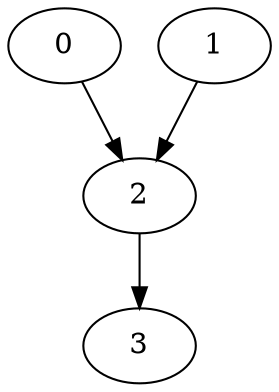 strict digraph test {
  // Node definitions.
  0;
  1;
  2;
  3;

  // Edge definitions.
  0 -> 2;
  1 -> 2;
  2 -> 3;
}
